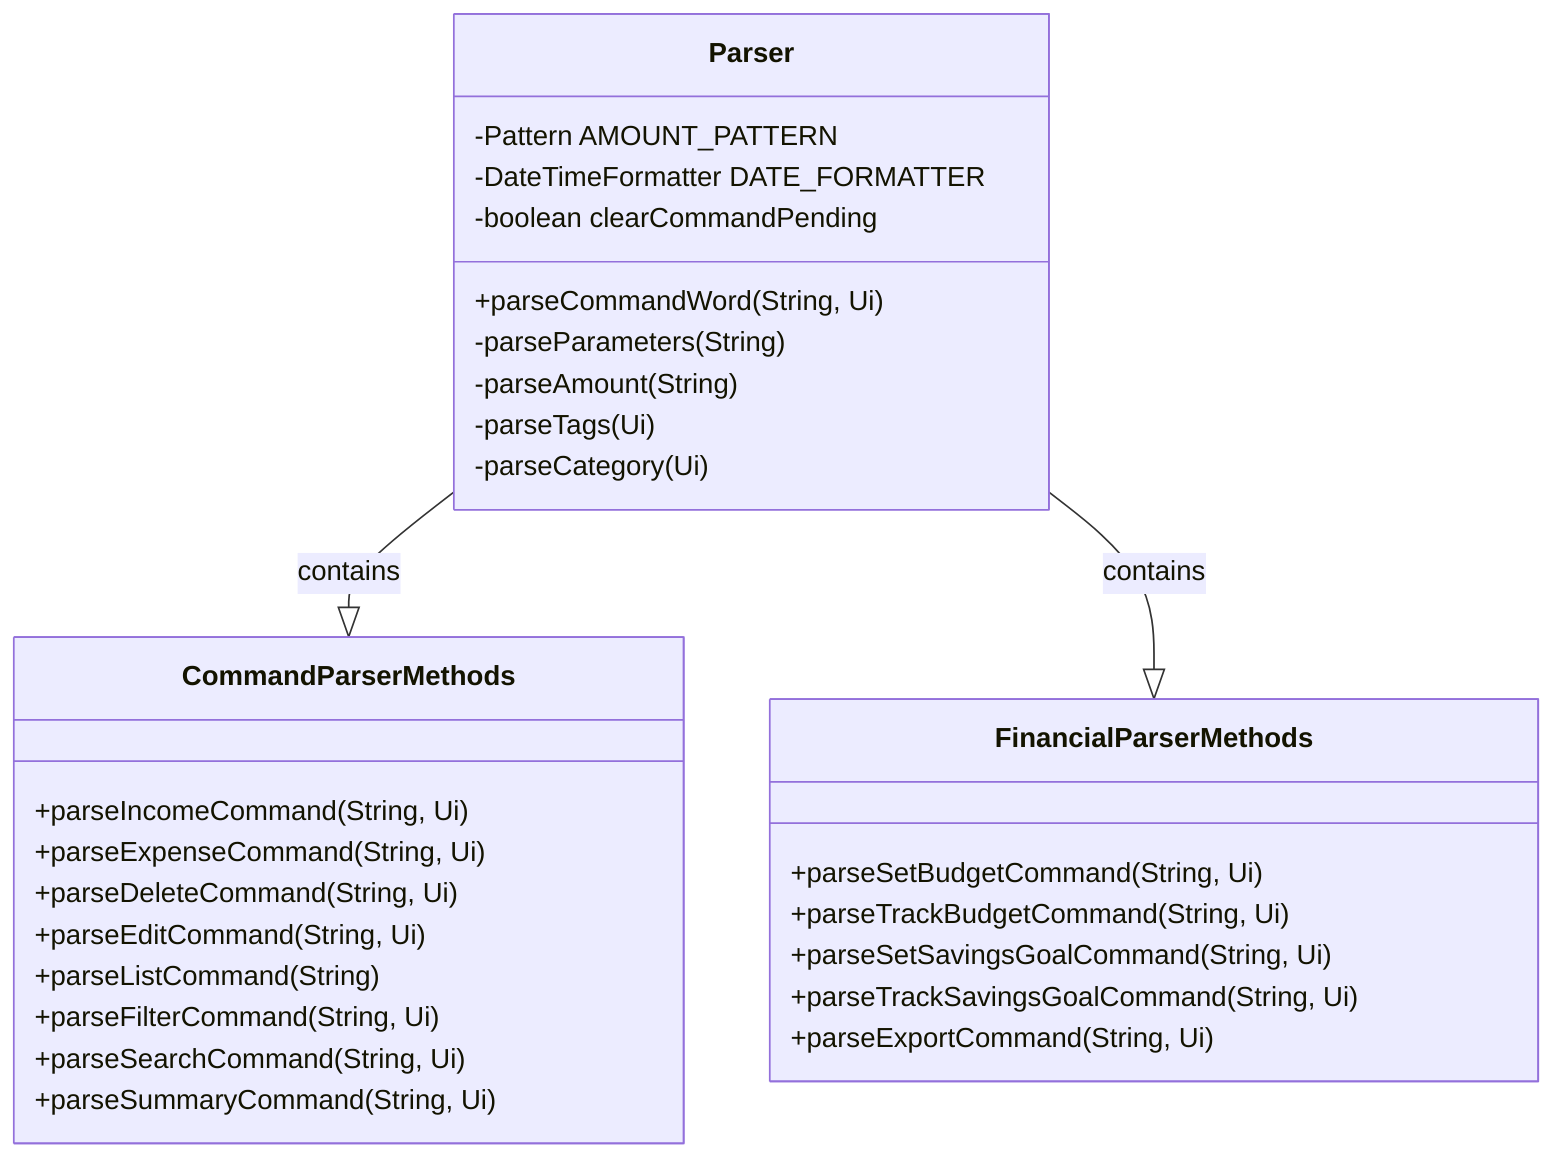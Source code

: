 classDiagram
    class Parser {
        -Pattern AMOUNT_PATTERN
        -DateTimeFormatter DATE_FORMATTER
        -boolean clearCommandPending
        +parseCommandWord(String, Ui)
        -parseParameters(String)
        -parseAmount(String)
        -parseTags(Ui)
        -parseCategory(Ui)
    }

    class CommandParserMethods {
        +parseIncomeCommand(String, Ui)
        +parseExpenseCommand(String, Ui)
        +parseDeleteCommand(String, Ui)
        +parseEditCommand(String, Ui)
        +parseListCommand(String)
        +parseFilterCommand(String, Ui)
        +parseSearchCommand(String, Ui)
        +parseSummaryCommand(String, Ui)
    }

    class FinancialParserMethods {
        +parseSetBudgetCommand(String, Ui)
        +parseTrackBudgetCommand(String, Ui)
        +parseSetSavingsGoalCommand(String, Ui)
        +parseTrackSavingsGoalCommand(String, Ui)
        +parseExportCommand(String, Ui)
    }

    Parser --|> CommandParserMethods : contains
    Parser --|> FinancialParserMethods : contains